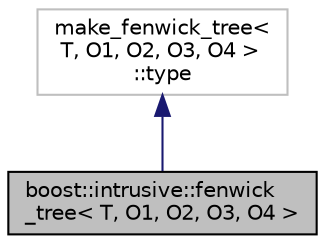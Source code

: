 digraph "boost::intrusive::fenwick_tree&lt; T, O1, O2, O3, O4 &gt;"
{
  edge [fontname="Helvetica",fontsize="10",labelfontname="Helvetica",labelfontsize="10"];
  node [fontname="Helvetica",fontsize="10",shape=record];
  Node0 [label="boost::intrusive::fenwick\l_tree\< T, O1, O2, O3, O4 \>",height=0.2,width=0.4,color="black", fillcolor="grey75", style="filled", fontcolor="black"];
  Node1 -> Node0 [dir="back",color="midnightblue",fontsize="10",style="solid"];
  Node1 [label="make_fenwick_tree\<\l T, O1, O2, O3, O4 \>\l::type",height=0.2,width=0.4,color="grey75", fillcolor="white", style="filled"];
}
